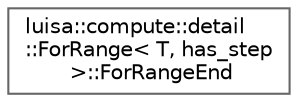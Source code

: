 digraph "类继承关系图"
{
 // LATEX_PDF_SIZE
  bgcolor="transparent";
  edge [fontname=Helvetica,fontsize=10,labelfontname=Helvetica,labelfontsize=10];
  node [fontname=Helvetica,fontsize=10,shape=box,height=0.2,width=0.4];
  rankdir="LR";
  Node0 [id="Node000000",label="luisa::compute::detail\l::ForRange\< T, has_step\l \>::ForRangeEnd",height=0.2,width=0.4,color="grey40", fillcolor="white", style="filled",URL="$structluisa_1_1compute_1_1detail_1_1_for_range_1_1_for_range_end.html",tooltip=" "];
}
